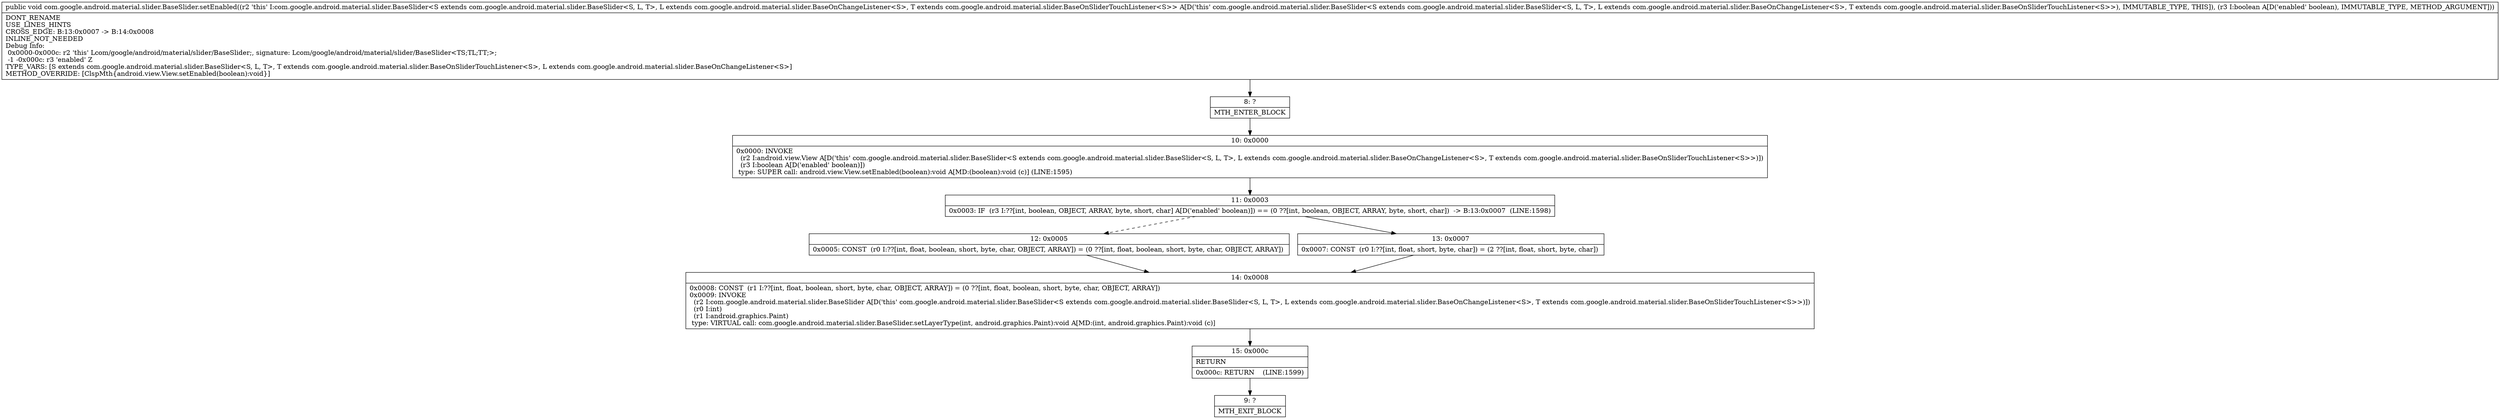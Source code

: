 digraph "CFG forcom.google.android.material.slider.BaseSlider.setEnabled(Z)V" {
Node_8 [shape=record,label="{8\:\ ?|MTH_ENTER_BLOCK\l}"];
Node_10 [shape=record,label="{10\:\ 0x0000|0x0000: INVOKE  \l  (r2 I:android.view.View A[D('this' com.google.android.material.slider.BaseSlider\<S extends com.google.android.material.slider.BaseSlider\<S, L, T\>, L extends com.google.android.material.slider.BaseOnChangeListener\<S\>, T extends com.google.android.material.slider.BaseOnSliderTouchListener\<S\>\>)])\l  (r3 I:boolean A[D('enabled' boolean)])\l type: SUPER call: android.view.View.setEnabled(boolean):void A[MD:(boolean):void (c)] (LINE:1595)\l}"];
Node_11 [shape=record,label="{11\:\ 0x0003|0x0003: IF  (r3 I:??[int, boolean, OBJECT, ARRAY, byte, short, char] A[D('enabled' boolean)]) == (0 ??[int, boolean, OBJECT, ARRAY, byte, short, char])  \-\> B:13:0x0007  (LINE:1598)\l}"];
Node_12 [shape=record,label="{12\:\ 0x0005|0x0005: CONST  (r0 I:??[int, float, boolean, short, byte, char, OBJECT, ARRAY]) = (0 ??[int, float, boolean, short, byte, char, OBJECT, ARRAY]) \l}"];
Node_14 [shape=record,label="{14\:\ 0x0008|0x0008: CONST  (r1 I:??[int, float, boolean, short, byte, char, OBJECT, ARRAY]) = (0 ??[int, float, boolean, short, byte, char, OBJECT, ARRAY]) \l0x0009: INVOKE  \l  (r2 I:com.google.android.material.slider.BaseSlider A[D('this' com.google.android.material.slider.BaseSlider\<S extends com.google.android.material.slider.BaseSlider\<S, L, T\>, L extends com.google.android.material.slider.BaseOnChangeListener\<S\>, T extends com.google.android.material.slider.BaseOnSliderTouchListener\<S\>\>)])\l  (r0 I:int)\l  (r1 I:android.graphics.Paint)\l type: VIRTUAL call: com.google.android.material.slider.BaseSlider.setLayerType(int, android.graphics.Paint):void A[MD:(int, android.graphics.Paint):void (c)]\l}"];
Node_15 [shape=record,label="{15\:\ 0x000c|RETURN\l|0x000c: RETURN    (LINE:1599)\l}"];
Node_9 [shape=record,label="{9\:\ ?|MTH_EXIT_BLOCK\l}"];
Node_13 [shape=record,label="{13\:\ 0x0007|0x0007: CONST  (r0 I:??[int, float, short, byte, char]) = (2 ??[int, float, short, byte, char]) \l}"];
MethodNode[shape=record,label="{public void com.google.android.material.slider.BaseSlider.setEnabled((r2 'this' I:com.google.android.material.slider.BaseSlider\<S extends com.google.android.material.slider.BaseSlider\<S, L, T\>, L extends com.google.android.material.slider.BaseOnChangeListener\<S\>, T extends com.google.android.material.slider.BaseOnSliderTouchListener\<S\>\> A[D('this' com.google.android.material.slider.BaseSlider\<S extends com.google.android.material.slider.BaseSlider\<S, L, T\>, L extends com.google.android.material.slider.BaseOnChangeListener\<S\>, T extends com.google.android.material.slider.BaseOnSliderTouchListener\<S\>\>), IMMUTABLE_TYPE, THIS]), (r3 I:boolean A[D('enabled' boolean), IMMUTABLE_TYPE, METHOD_ARGUMENT]))  | DONT_RENAME\lUSE_LINES_HINTS\lCROSS_EDGE: B:13:0x0007 \-\> B:14:0x0008\lINLINE_NOT_NEEDED\lDebug Info:\l  0x0000\-0x000c: r2 'this' Lcom\/google\/android\/material\/slider\/BaseSlider;, signature: Lcom\/google\/android\/material\/slider\/BaseSlider\<TS;TL;TT;\>;\l  \-1 \-0x000c: r3 'enabled' Z\lTYPE_VARS: [S extends com.google.android.material.slider.BaseSlider\<S, L, T\>, T extends com.google.android.material.slider.BaseOnSliderTouchListener\<S\>, L extends com.google.android.material.slider.BaseOnChangeListener\<S\>]\lMETHOD_OVERRIDE: [ClspMth\{android.view.View.setEnabled(boolean):void\}]\l}"];
MethodNode -> Node_8;Node_8 -> Node_10;
Node_10 -> Node_11;
Node_11 -> Node_12[style=dashed];
Node_11 -> Node_13;
Node_12 -> Node_14;
Node_14 -> Node_15;
Node_15 -> Node_9;
Node_13 -> Node_14;
}

